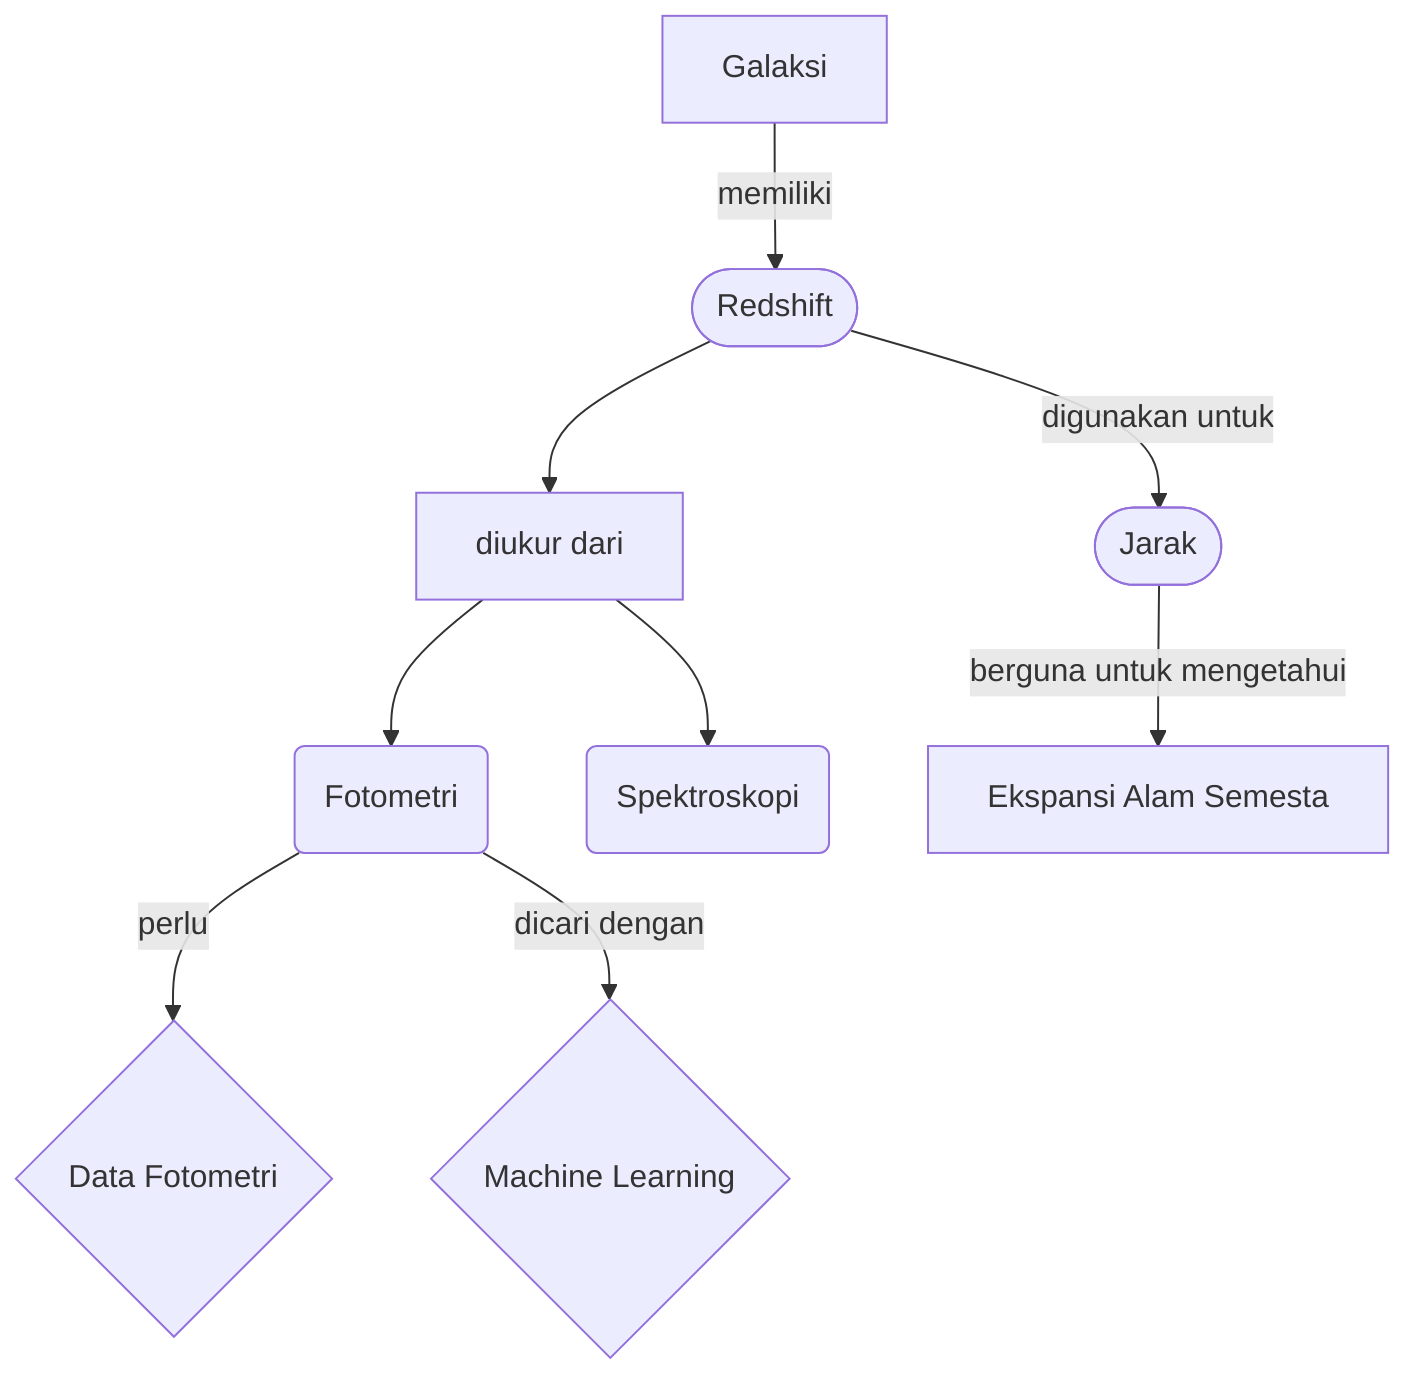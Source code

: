 graph TB
G -- "memiliki" --> R
R -- "digunakan untuk" --> D
R --> ID
ID --> F
ID --> S
F --"perlu"--> DF
F --"dicari dengan"--> ML
D --"berguna untuk mengetahui"--> E

G[Galaksi]
R([Redshift])
D([Jarak])
ID["diukur dari"]
F(Fotometri)
S(Spektroskopi)
E[Ekspansi Alam Semesta]
ML{Machine Learning}
DF{Data Fotometri}